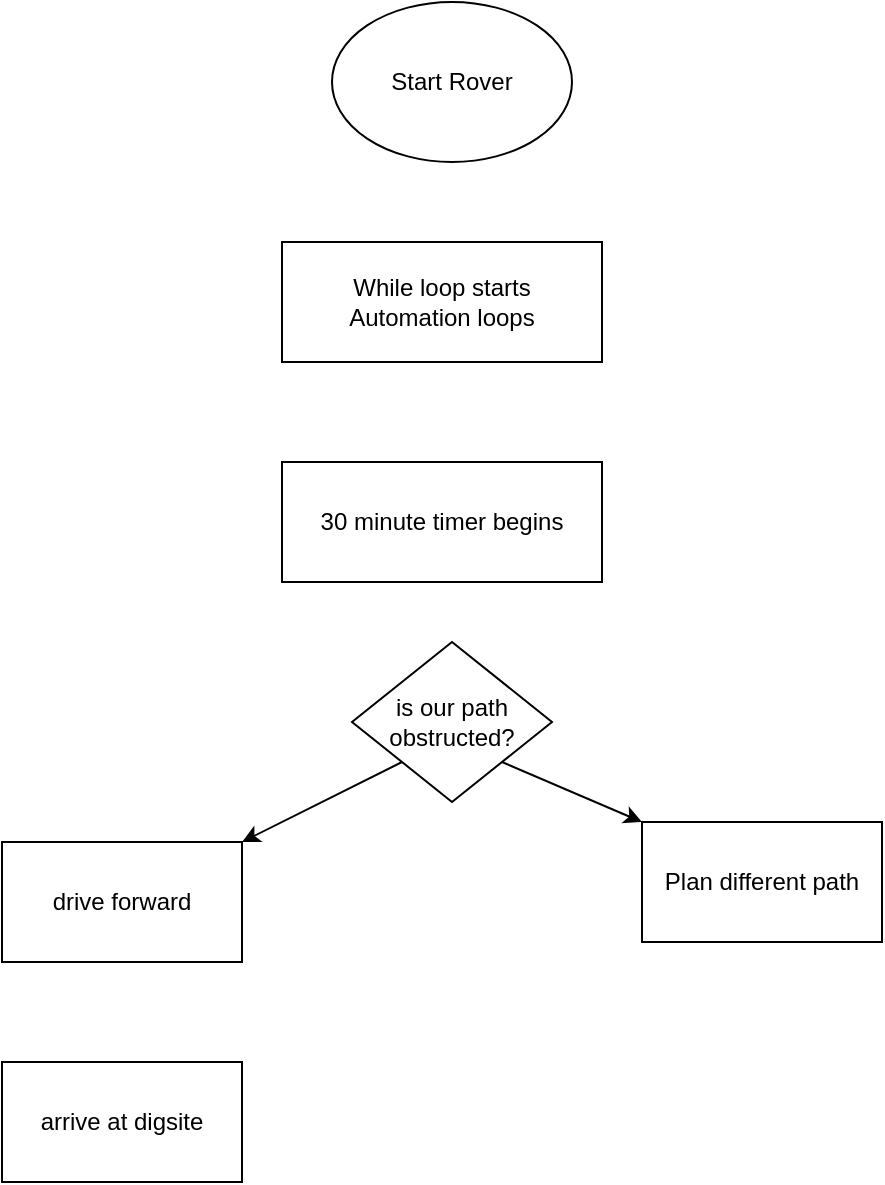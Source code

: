 <mxfile version="28.2.5">
  <diagram name="Page-1" id="Cht-FQh9rCFimUjP33Na">
    <mxGraphModel dx="946" dy="676" grid="1" gridSize="10" guides="1" tooltips="1" connect="1" arrows="1" fold="1" page="1" pageScale="1" pageWidth="850" pageHeight="1100" math="0" shadow="0">
      <root>
        <mxCell id="0" />
        <mxCell id="1" parent="0" />
        <mxCell id="ufjkxPnziaIM0Hq1Yyfv-1" value="Start Rover" style="ellipse;whiteSpace=wrap;html=1;" vertex="1" parent="1">
          <mxGeometry x="365" y="40" width="120" height="80" as="geometry" />
        </mxCell>
        <mxCell id="ufjkxPnziaIM0Hq1Yyfv-3" value="While loop starts&lt;div&gt;Automation loops&lt;/div&gt;" style="rounded=0;whiteSpace=wrap;html=1;" vertex="1" parent="1">
          <mxGeometry x="340" y="160" width="160" height="60" as="geometry" />
        </mxCell>
        <mxCell id="ufjkxPnziaIM0Hq1Yyfv-4" value="is our path obstructed?" style="rhombus;whiteSpace=wrap;html=1;" vertex="1" parent="1">
          <mxGeometry x="375" y="360" width="100" height="80" as="geometry" />
        </mxCell>
        <mxCell id="ufjkxPnziaIM0Hq1Yyfv-5" value="30 minute timer begins" style="rounded=0;whiteSpace=wrap;html=1;" vertex="1" parent="1">
          <mxGeometry x="340" y="270" width="160" height="60" as="geometry" />
        </mxCell>
        <mxCell id="ufjkxPnziaIM0Hq1Yyfv-6" value="" style="endArrow=classic;html=1;rounded=0;exitX=0;exitY=1;exitDx=0;exitDy=0;" edge="1" parent="1" source="ufjkxPnziaIM0Hq1Yyfv-4" target="ufjkxPnziaIM0Hq1Yyfv-7">
          <mxGeometry width="50" height="50" relative="1" as="geometry">
            <mxPoint x="400" y="540" as="sourcePoint" />
            <mxPoint x="230" y="470" as="targetPoint" />
          </mxGeometry>
        </mxCell>
        <mxCell id="ufjkxPnziaIM0Hq1Yyfv-7" value="drive forward" style="rounded=0;whiteSpace=wrap;html=1;" vertex="1" parent="1">
          <mxGeometry x="200" y="460" width="120" height="60" as="geometry" />
        </mxCell>
        <mxCell id="ufjkxPnziaIM0Hq1Yyfv-8" value="Plan different path" style="rounded=0;whiteSpace=wrap;html=1;" vertex="1" parent="1">
          <mxGeometry x="520" y="450" width="120" height="60" as="geometry" />
        </mxCell>
        <mxCell id="ufjkxPnziaIM0Hq1Yyfv-9" value="arrive at digsite" style="rounded=0;whiteSpace=wrap;html=1;" vertex="1" parent="1">
          <mxGeometry x="200" y="570" width="120" height="60" as="geometry" />
        </mxCell>
        <mxCell id="ufjkxPnziaIM0Hq1Yyfv-10" value="" style="endArrow=classic;html=1;rounded=0;entryX=0;entryY=0;entryDx=0;entryDy=0;exitX=1;exitY=1;exitDx=0;exitDy=0;" edge="1" parent="1" source="ufjkxPnziaIM0Hq1Yyfv-4" target="ufjkxPnziaIM0Hq1Yyfv-8">
          <mxGeometry width="50" height="50" relative="1" as="geometry">
            <mxPoint x="390" y="500" as="sourcePoint" />
            <mxPoint x="440" y="450" as="targetPoint" />
          </mxGeometry>
        </mxCell>
      </root>
    </mxGraphModel>
  </diagram>
</mxfile>
